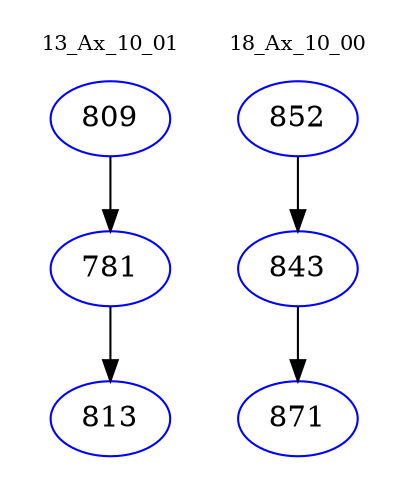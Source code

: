 digraph{
subgraph cluster_0 {
color = white
label = "13_Ax_10_01";
fontsize=10;
T0_809 [label="809", color="blue"]
T0_809 -> T0_781 [color="black"]
T0_781 [label="781", color="blue"]
T0_781 -> T0_813 [color="black"]
T0_813 [label="813", color="blue"]
}
subgraph cluster_1 {
color = white
label = "18_Ax_10_00";
fontsize=10;
T1_852 [label="852", color="blue"]
T1_852 -> T1_843 [color="black"]
T1_843 [label="843", color="blue"]
T1_843 -> T1_871 [color="black"]
T1_871 [label="871", color="blue"]
}
}
